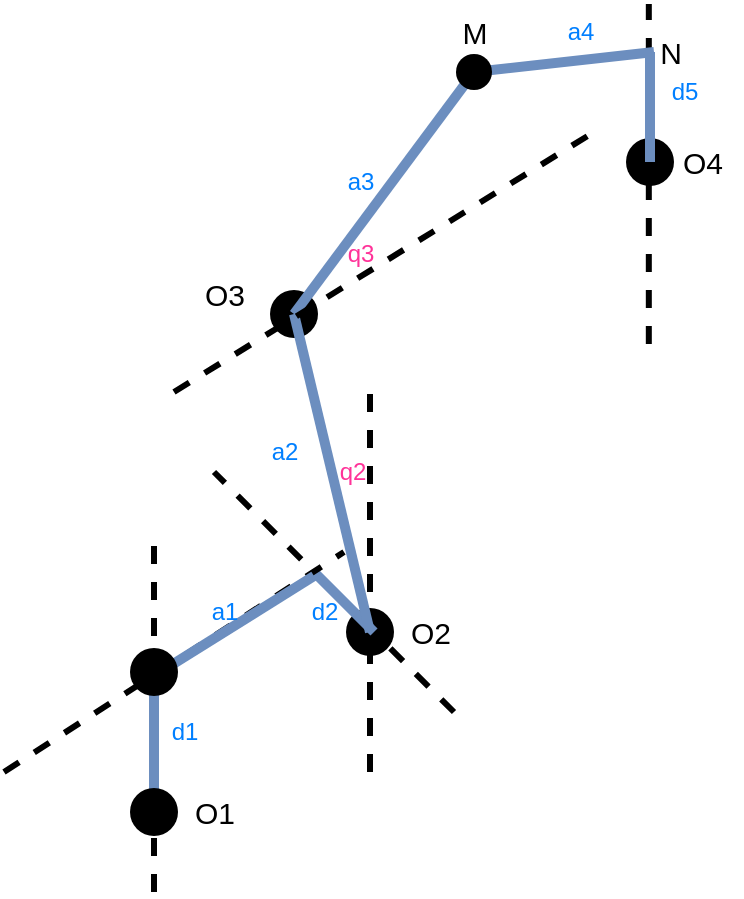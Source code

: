 <mxfile version="14.6.13" type="device"><diagram id="o4CbsZUDGc_OelElWiv3" name="第 1 页"><mxGraphModel dx="766" dy="456" grid="1" gridSize="10" guides="1" tooltips="1" connect="1" arrows="1" fold="1" page="1" pageScale="1" pageWidth="827" pageHeight="1169" math="0" shadow="0"><root><mxCell id="0"/><mxCell id="1" parent="0"/><mxCell id="I0cceQfv9AuNcLkust55-3" value="" style="endArrow=none;dashed=1;html=1;strokeWidth=3;startArrow=none;" parent="1" source="I0cceQfv9AuNcLkust55-28" edge="1"><mxGeometry width="50" height="50" relative="1" as="geometry"><mxPoint x="119.0" y="989" as="sourcePoint"/><mxPoint x="120" y="740" as="targetPoint"/></mxGeometry></mxCell><mxCell id="I0cceQfv9AuNcLkust55-2" value="" style="shape=waypoint;sketch=0;size=6;pointerEvents=1;points=[];fillColor=none;resizable=0;rotatable=0;perimeter=centerPerimeter;snapToPoint=1;strokeWidth=10;" parent="1" vertex="1"><mxGeometry x="208" y="770" width="40" height="40" as="geometry"/></mxCell><mxCell id="I0cceQfv9AuNcLkust55-9" value="" style="endArrow=none;dashed=1;html=1;strokeWidth=3;" parent="1" edge="1"><mxGeometry width="50" height="50" relative="1" as="geometry"><mxPoint x="270" y="830" as="sourcePoint"/><mxPoint x="150" y="710" as="targetPoint"/></mxGeometry></mxCell><mxCell id="I0cceQfv9AuNcLkust55-10" value="" style="shape=waypoint;sketch=0;size=6;pointerEvents=1;points=[];fillColor=none;resizable=0;rotatable=0;perimeter=centerPerimeter;snapToPoint=1;strokeWidth=10;" parent="1" vertex="1"><mxGeometry x="170" y="611" width="40" height="40" as="geometry"/></mxCell><mxCell id="I0cceQfv9AuNcLkust55-11" value="" style="endArrow=none;dashed=1;html=1;strokeWidth=3;" parent="1" edge="1"><mxGeometry width="50" height="50" relative="1" as="geometry"><mxPoint x="228" y="860" as="sourcePoint"/><mxPoint x="228" y="663" as="targetPoint"/></mxGeometry></mxCell><mxCell id="I0cceQfv9AuNcLkust55-16" value="" style="endArrow=none;dashed=1;html=1;strokeWidth=3;" parent="1" edge="1"><mxGeometry width="50" height="50" relative="1" as="geometry"><mxPoint x="367.41" y="646" as="sourcePoint"/><mxPoint x="367.41" y="476" as="targetPoint"/></mxGeometry></mxCell><mxCell id="I0cceQfv9AuNcLkust55-17" value="" style="endArrow=none;html=1;strokeWidth=5;fillColor=#dae8fc;strokeColor=#6c8ebf;exitX=0.562;exitY=0.401;exitDx=0;exitDy=0;exitPerimeter=0;" parent="1" source="I0cceQfv9AuNcLkust55-1" target="I0cceQfv9AuNcLkust55-28" edge="1"><mxGeometry width="50" height="50" relative="1" as="geometry"><mxPoint x="146" y="961" as="sourcePoint"/><mxPoint x="146" y="841" as="targetPoint"/></mxGeometry></mxCell><mxCell id="I0cceQfv9AuNcLkust55-18" value="" style="endArrow=none;html=1;strokeWidth=5;strokeColor=#6c8ebf;fillColor=#dae8fc;" parent="1" edge="1"><mxGeometry width="50" height="50" relative="1" as="geometry"><mxPoint x="230" y="790" as="sourcePoint"/><mxPoint x="200" y="760" as="targetPoint"/></mxGeometry></mxCell><mxCell id="I0cceQfv9AuNcLkust55-19" value="" style="endArrow=none;html=1;strokeWidth=5;strokeColor=#6c8ebf;fillColor=#dae8fc;exitX=0.25;exitY=0.5;exitDx=0;exitDy=0;exitPerimeter=0;entryX=0.646;entryY=0.557;entryDx=0;entryDy=0;entryPerimeter=0;" parent="1" source="I0cceQfv9AuNcLkust55-2" target="I0cceQfv9AuNcLkust55-10" edge="1"><mxGeometry width="50" height="50" relative="1" as="geometry"><mxPoint x="438" y="771" as="sourcePoint"/><mxPoint x="228" y="631" as="targetPoint"/></mxGeometry></mxCell><mxCell id="I0cceQfv9AuNcLkust55-20" value="" style="endArrow=none;html=1;strokeWidth=5;exitX=0.375;exitY=0.55;exitDx=0;exitDy=0;exitPerimeter=0;strokeColor=#6c8ebf;fillColor=#dae8fc;entryX=0.283;entryY=0.625;entryDx=0;entryDy=0;entryPerimeter=0;" parent="1" source="I0cceQfv9AuNcLkust55-10" target="I0cceQfv9AuNcLkust55-40" edge="1"><mxGeometry width="50" height="50" relative="1" as="geometry"><mxPoint x="438" y="771" as="sourcePoint"/><mxPoint x="320" y="430" as="targetPoint"/></mxGeometry></mxCell><mxCell id="I0cceQfv9AuNcLkust55-21" value="" style="endArrow=none;html=1;strokeWidth=5;strokeColor=#6c8ebf;fillColor=#dae8fc;startArrow=none;" parent="1" source="I0cceQfv9AuNcLkust55-40" edge="1"><mxGeometry width="50" height="50" relative="1" as="geometry"><mxPoint x="398" y="461" as="sourcePoint"/><mxPoint x="370" y="500" as="targetPoint"/></mxGeometry></mxCell><mxCell id="I0cceQfv9AuNcLkust55-24" value="" style="endArrow=none;dashed=1;html=1;strokeWidth=3;" parent="1" edge="1"><mxGeometry width="50" height="50" relative="1" as="geometry"><mxPoint x="45" y="860" as="sourcePoint"/><mxPoint x="215" y="750" as="targetPoint"/></mxGeometry></mxCell><mxCell id="I0cceQfv9AuNcLkust55-1" value="" style="shape=waypoint;sketch=0;size=6;pointerEvents=1;points=[];fillColor=none;resizable=0;rotatable=0;perimeter=centerPerimeter;snapToPoint=1;strokeWidth=10;" parent="1" vertex="1"><mxGeometry x="100" y="860" width="40" height="40" as="geometry"/></mxCell><mxCell id="I0cceQfv9AuNcLkust55-25" value="" style="endArrow=none;dashed=1;html=1;strokeWidth=3;startArrow=none;" parent="1" target="I0cceQfv9AuNcLkust55-1" edge="1"><mxGeometry width="50" height="50" relative="1" as="geometry"><mxPoint x="120" y="920" as="sourcePoint"/><mxPoint x="120.0" y="783" as="targetPoint"/></mxGeometry></mxCell><mxCell id="I0cceQfv9AuNcLkust55-26" value="" style="endArrow=none;html=1;strokeWidth=5;strokeColor=#6c8ebf;fillColor=#dae8fc;startArrow=none;exitX=0.425;exitY=0.55;exitDx=0;exitDy=0;exitPerimeter=0;" parent="1" edge="1"><mxGeometry width="50" height="50" relative="1" as="geometry"><mxPoint x="120" y="812" as="sourcePoint"/><mxPoint x="200" y="762" as="targetPoint"/></mxGeometry></mxCell><mxCell id="I0cceQfv9AuNcLkust55-40" value="" style="shape=waypoint;sketch=0;size=6;pointerEvents=1;points=[];fillColor=none;resizable=0;rotatable=0;perimeter=centerPerimeter;snapToPoint=1;strokeWidth=7;" parent="1" vertex="1"><mxGeometry x="260" y="490" width="40" height="40" as="geometry"/></mxCell><mxCell id="I0cceQfv9AuNcLkust55-42" value="&lt;font color=&quot;#007fff&quot;&gt;d1&lt;/font&gt;" style="text;html=1;resizable=0;autosize=1;align=center;verticalAlign=middle;points=[];fillColor=none;strokeColor=none;rounded=0;" parent="1" vertex="1"><mxGeometry x="120" y="830" width="30" height="20" as="geometry"/></mxCell><mxCell id="I0cceQfv9AuNcLkust55-43" value="&lt;font color=&quot;#007fff&quot;&gt;a1&lt;/font&gt;" style="text;html=1;resizable=0;autosize=1;align=center;verticalAlign=middle;points=[];fillColor=none;strokeColor=none;rounded=0;" parent="1" vertex="1"><mxGeometry x="140" y="770" width="30" height="20" as="geometry"/></mxCell><mxCell id="I0cceQfv9AuNcLkust55-44" value="&lt;font color=&quot;#007fff&quot;&gt;d2&lt;/font&gt;" style="text;html=1;resizable=0;autosize=1;align=center;verticalAlign=middle;points=[];fillColor=none;strokeColor=none;rounded=0;" parent="1" vertex="1"><mxGeometry x="190" y="770" width="30" height="20" as="geometry"/></mxCell><mxCell id="I0cceQfv9AuNcLkust55-45" value="&lt;font color=&quot;#007fff&quot;&gt;a2&lt;/font&gt;" style="text;html=1;resizable=0;autosize=1;align=center;verticalAlign=middle;points=[];fillColor=none;strokeColor=none;rounded=0;" parent="1" vertex="1"><mxGeometry x="170" y="690" width="30" height="20" as="geometry"/></mxCell><mxCell id="I0cceQfv9AuNcLkust55-46" value="&lt;font color=&quot;#007fff&quot;&gt;a3&lt;/font&gt;" style="text;html=1;resizable=0;autosize=1;align=center;verticalAlign=middle;points=[];fillColor=none;strokeColor=none;rounded=0;" parent="1" vertex="1"><mxGeometry x="208" y="555" width="30" height="20" as="geometry"/></mxCell><mxCell id="I0cceQfv9AuNcLkust55-47" value="&lt;font color=&quot;#007fff&quot;&gt;a4&lt;/font&gt;" style="text;html=1;resizable=0;autosize=1;align=center;verticalAlign=middle;points=[];fillColor=none;strokeColor=none;rounded=0;" parent="1" vertex="1"><mxGeometry x="318" y="480" width="30" height="20" as="geometry"/></mxCell><mxCell id="I0cceQfv9AuNcLkust55-48" value="&lt;font color=&quot;#007fff&quot;&gt;d5&lt;/font&gt;" style="text;html=1;resizable=0;autosize=1;align=center;verticalAlign=middle;points=[];fillColor=none;strokeColor=none;rounded=0;" parent="1" vertex="1"><mxGeometry x="370" y="510" width="30" height="20" as="geometry"/></mxCell><mxCell id="I0cceQfv9AuNcLkust55-15" value="" style="shape=waypoint;sketch=0;size=6;pointerEvents=1;points=[];fillColor=none;resizable=0;rotatable=0;perimeter=centerPerimeter;snapToPoint=1;strokeWidth=10;" parent="1" vertex="1"><mxGeometry x="348" y="535" width="40" height="40" as="geometry"/></mxCell><mxCell id="WEGK4XuND1oZG1sr4wf1-3" value="" style="endArrow=none;html=1;strokeWidth=5;strokeColor=#6c8ebf;fillColor=#dae8fc;" parent="1" target="I0cceQfv9AuNcLkust55-15" edge="1"><mxGeometry width="50" height="50" relative="1" as="geometry"><mxPoint x="368" y="500" as="sourcePoint"/><mxPoint x="368" y="420" as="targetPoint"/></mxGeometry></mxCell><mxCell id="I0cceQfv9AuNcLkust55-28" value="" style="shape=waypoint;sketch=0;size=6;pointerEvents=1;points=[];fillColor=none;resizable=0;rotatable=0;perimeter=centerPerimeter;snapToPoint=1;strokeWidth=10;" parent="1" vertex="1"><mxGeometry x="100" y="790" width="40" height="40" as="geometry"/></mxCell><mxCell id="WEGK4XuND1oZG1sr4wf1-6" value="" style="endArrow=none;dashed=1;html=1;strokeWidth=3;" parent="1" edge="1"><mxGeometry width="50" height="50" relative="1" as="geometry"><mxPoint x="130.0" y="670" as="sourcePoint"/><mxPoint x="340" y="540" as="targetPoint"/></mxGeometry></mxCell><mxCell id="WEGK4XuND1oZG1sr4wf1-7" value="&lt;font color=&quot;#ff3399&quot;&gt;q2&lt;/font&gt;" style="text;html=1;resizable=0;autosize=1;align=center;verticalAlign=middle;points=[];fillColor=none;strokeColor=none;rounded=0;" parent="1" vertex="1"><mxGeometry x="204" y="700" width="30" height="20" as="geometry"/></mxCell><mxCell id="WEGK4XuND1oZG1sr4wf1-8" value="&lt;font color=&quot;#ff3399&quot;&gt;q3&lt;/font&gt;" style="text;html=1;resizable=0;autosize=1;align=center;verticalAlign=middle;points=[];fillColor=none;strokeColor=none;rounded=0;" parent="1" vertex="1"><mxGeometry x="208" y="591" width="30" height="20" as="geometry"/></mxCell><mxCell id="qUZZqYjiLTRK2BuSJs7t-1" value="&lt;font style=&quot;font-size: 15px&quot;&gt;O1&lt;/font&gt;" style="text;html=1;resizable=0;autosize=1;align=center;verticalAlign=middle;points=[];fillColor=none;strokeColor=none;rounded=0;" vertex="1" parent="1"><mxGeometry x="130" y="870" width="40" height="20" as="geometry"/></mxCell><mxCell id="qUZZqYjiLTRK2BuSJs7t-2" value="&lt;font style=&quot;font-size: 15px&quot;&gt;O2&lt;/font&gt;" style="text;html=1;resizable=0;autosize=1;align=center;verticalAlign=middle;points=[];fillColor=none;strokeColor=none;rounded=0;" vertex="1" parent="1"><mxGeometry x="238" y="780" width="40" height="20" as="geometry"/></mxCell><mxCell id="qUZZqYjiLTRK2BuSJs7t-3" value="&lt;font style=&quot;font-size: 15px&quot;&gt;O3&lt;/font&gt;" style="text;html=1;resizable=0;autosize=1;align=center;verticalAlign=middle;points=[];fillColor=none;strokeColor=none;rounded=0;" vertex="1" parent="1"><mxGeometry x="135" y="611" width="40" height="20" as="geometry"/></mxCell><mxCell id="qUZZqYjiLTRK2BuSJs7t-4" value="&lt;font style=&quot;font-size: 15px&quot;&gt;O4&lt;/font&gt;" style="text;html=1;resizable=0;autosize=1;align=center;verticalAlign=middle;points=[];fillColor=none;strokeColor=none;rounded=0;" vertex="1" parent="1"><mxGeometry x="374" y="545" width="40" height="20" as="geometry"/></mxCell><mxCell id="qUZZqYjiLTRK2BuSJs7t-5" value="&lt;font style=&quot;font-size: 15px&quot;&gt;M&lt;/font&gt;" style="text;html=1;resizable=0;autosize=1;align=center;verticalAlign=middle;points=[];fillColor=none;strokeColor=none;rounded=0;" vertex="1" parent="1"><mxGeometry x="265" y="480" width="30" height="20" as="geometry"/></mxCell><mxCell id="qUZZqYjiLTRK2BuSJs7t-6" value="&lt;font style=&quot;font-size: 15px&quot;&gt;N&lt;/font&gt;" style="text;html=1;resizable=0;autosize=1;align=center;verticalAlign=middle;points=[];fillColor=none;strokeColor=none;rounded=0;" vertex="1" parent="1"><mxGeometry x="363" y="490" width="30" height="20" as="geometry"/></mxCell></root></mxGraphModel></diagram></mxfile>